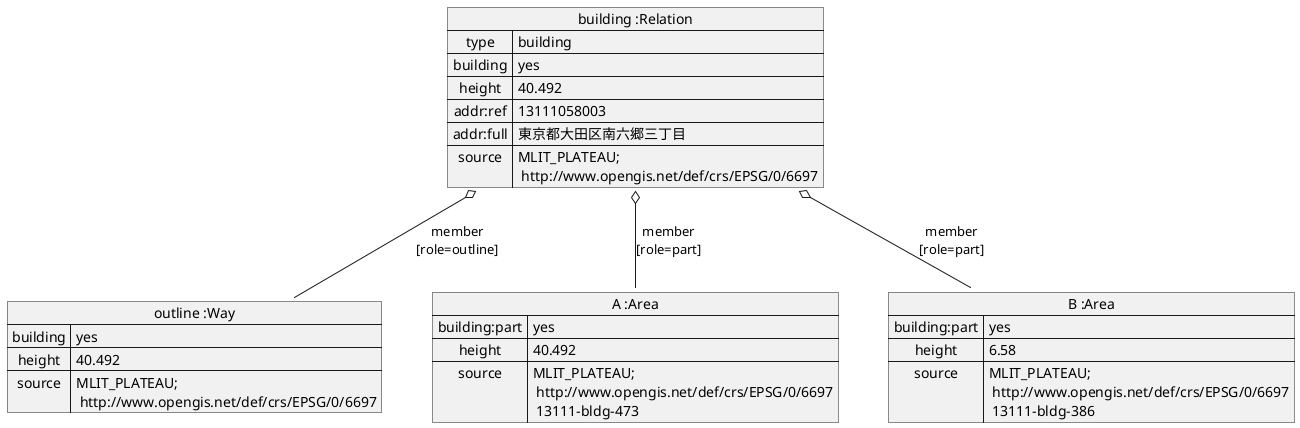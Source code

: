 @startuml
map "building :Relation" as building {
 type => building
 building => yes
 height => 40.492
 addr:ref => 13111058003
 addr:full => 東京都大田区南六郷三丁目
 source => MLIT_PLATEAU;\n http://www.opengis.net/def/crs/EPSG/0/6697
}

map "outline :Way" as outline {
 building => yes
 height => 40.492
 source => MLIT_PLATEAU;\n http://www.opengis.net/def/crs/EPSG/0/6697
}
map "A :Area" as A {
 building:part => yes
 height => 40.492
 source => MLIT_PLATEAU;\n http://www.opengis.net/def/crs/EPSG/0/6697\n 13111-bldg-473
}
map "B :Area" as B {
 building:part => yes
 height => 6.58
 source => MLIT_PLATEAU;\n http://www.opengis.net/def/crs/EPSG/0/6697\n 13111-bldg-386
}

building o-- outline : member\n[role=outline]
building o-- A : member\n[role=part]
building o-- B : member\n[role=part]
@enduml
